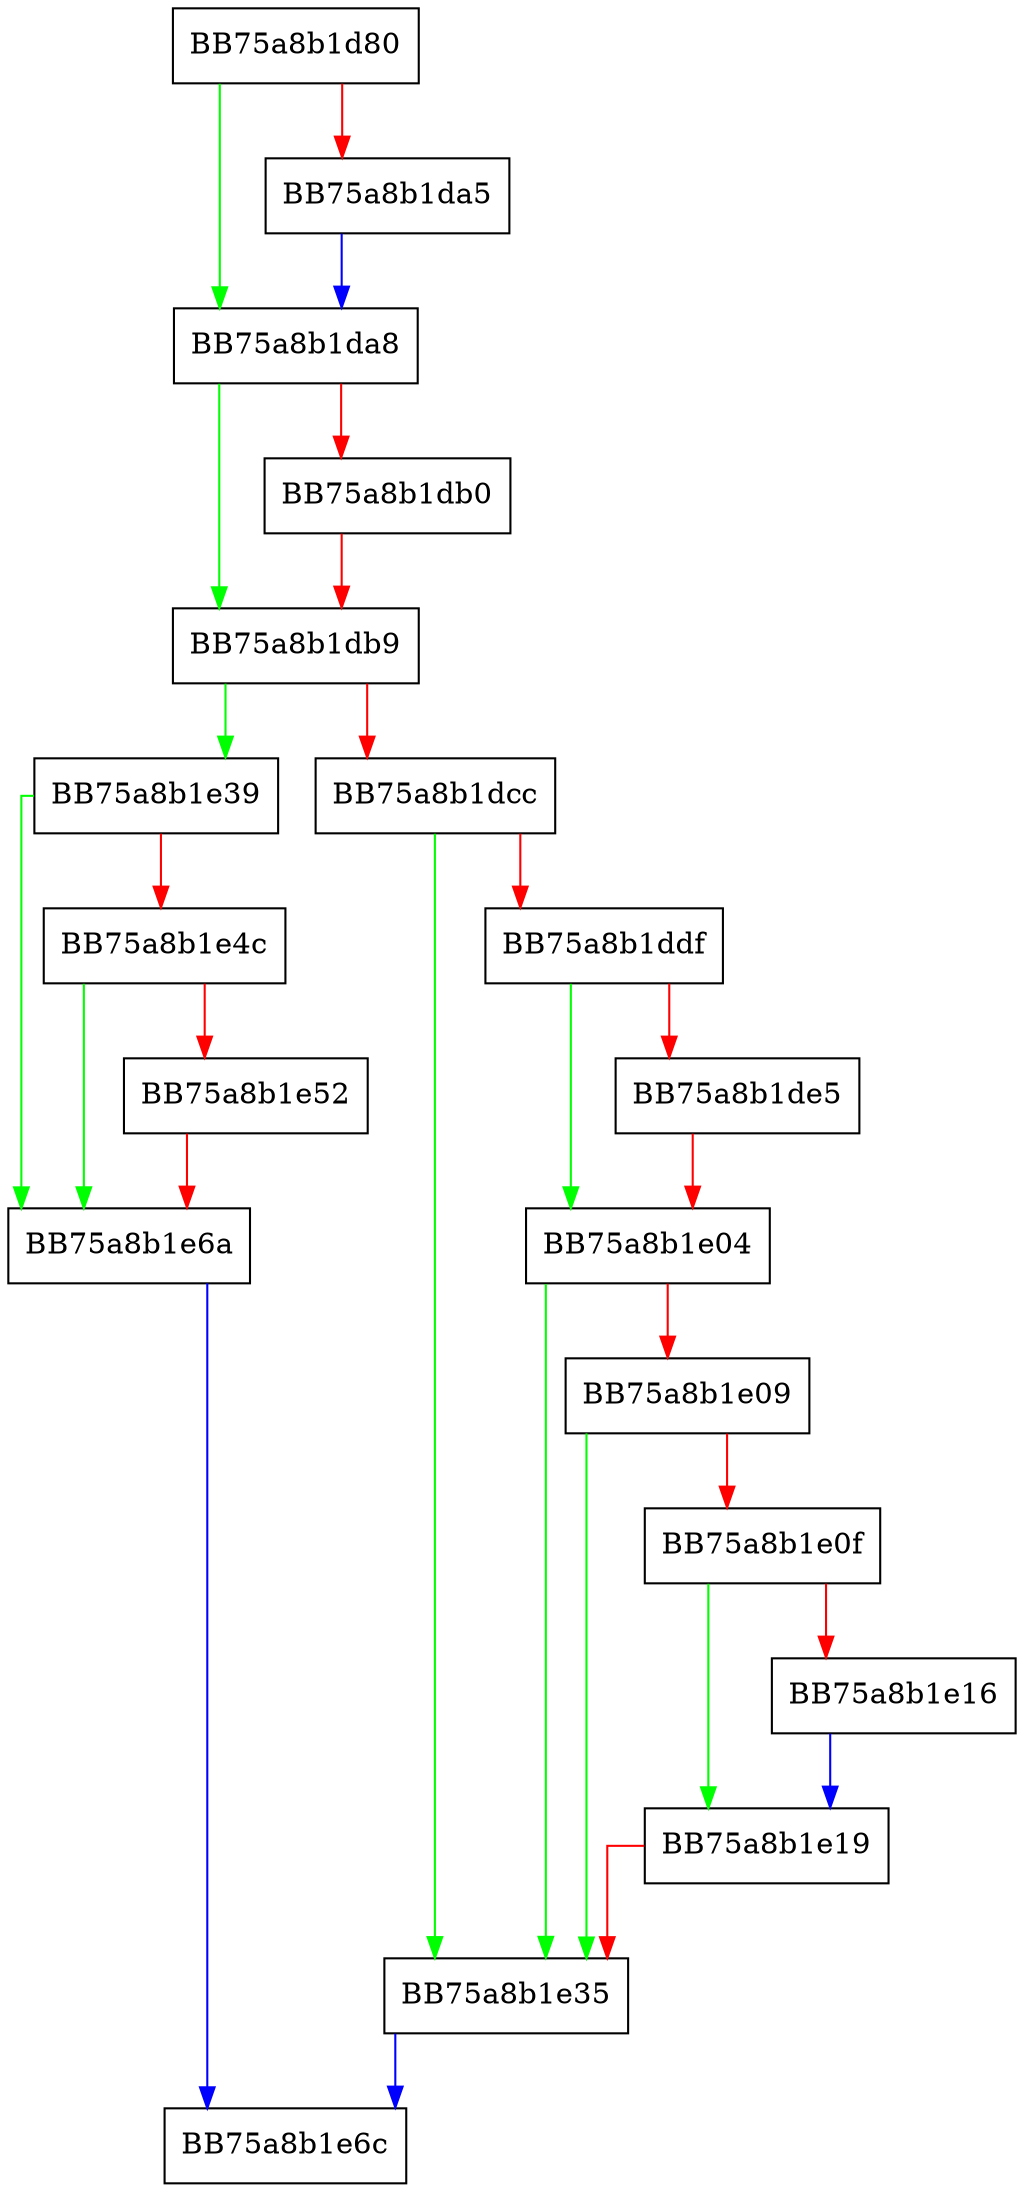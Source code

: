 digraph OnTDTQueryMode {
  node [shape="box"];
  graph [splines=ortho];
  BB75a8b1d80 -> BB75a8b1da8 [color="green"];
  BB75a8b1d80 -> BB75a8b1da5 [color="red"];
  BB75a8b1da5 -> BB75a8b1da8 [color="blue"];
  BB75a8b1da8 -> BB75a8b1db9 [color="green"];
  BB75a8b1da8 -> BB75a8b1db0 [color="red"];
  BB75a8b1db0 -> BB75a8b1db9 [color="red"];
  BB75a8b1db9 -> BB75a8b1e39 [color="green"];
  BB75a8b1db9 -> BB75a8b1dcc [color="red"];
  BB75a8b1dcc -> BB75a8b1e35 [color="green"];
  BB75a8b1dcc -> BB75a8b1ddf [color="red"];
  BB75a8b1ddf -> BB75a8b1e04 [color="green"];
  BB75a8b1ddf -> BB75a8b1de5 [color="red"];
  BB75a8b1de5 -> BB75a8b1e04 [color="red"];
  BB75a8b1e04 -> BB75a8b1e35 [color="green"];
  BB75a8b1e04 -> BB75a8b1e09 [color="red"];
  BB75a8b1e09 -> BB75a8b1e35 [color="green"];
  BB75a8b1e09 -> BB75a8b1e0f [color="red"];
  BB75a8b1e0f -> BB75a8b1e19 [color="green"];
  BB75a8b1e0f -> BB75a8b1e16 [color="red"];
  BB75a8b1e16 -> BB75a8b1e19 [color="blue"];
  BB75a8b1e19 -> BB75a8b1e35 [color="red"];
  BB75a8b1e35 -> BB75a8b1e6c [color="blue"];
  BB75a8b1e39 -> BB75a8b1e6a [color="green"];
  BB75a8b1e39 -> BB75a8b1e4c [color="red"];
  BB75a8b1e4c -> BB75a8b1e6a [color="green"];
  BB75a8b1e4c -> BB75a8b1e52 [color="red"];
  BB75a8b1e52 -> BB75a8b1e6a [color="red"];
  BB75a8b1e6a -> BB75a8b1e6c [color="blue"];
}